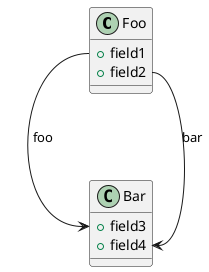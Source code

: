 @startuml  
class Foo{
    + field1
    + field2
}

class Bar{
    + field3
    + field4
}

Foo::field1 --> Bar::field3 : foo
Foo::field2 --> Bar::field4 : bar
@enduml

